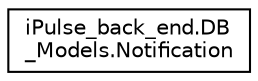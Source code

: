 digraph "Graphical Class Hierarchy"
{
 // LATEX_PDF_SIZE
  edge [fontname="Helvetica",fontsize="10",labelfontname="Helvetica",labelfontsize="10"];
  node [fontname="Helvetica",fontsize="10",shape=record];
  rankdir="LR";
  Node0 [label="iPulse_back_end.DB\l_Models.Notification",height=0.2,width=0.4,color="black", fillcolor="white", style="filled",URL="$classiPulse__back__end_1_1DB__Models_1_1Notification.html",tooltip=" "];
}
